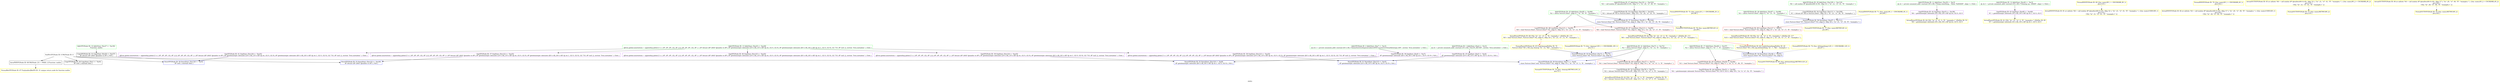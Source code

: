 digraph "SVFG" {
	label="SVFG";

	Node0x5555577d9160 [shape=record,color=grey,label="{NullPtrVFGNode ID: 0 PAGNode ID: 0\n}"];
	Node0x5555577d9160 -> Node0x555557803800[style=solid];
	Node0x5555577d9160 -> Node0x5555578056a0[style=solid];
	Node0x5555577d9160 -> Node0x555557805e20[style=solid];
	Node0x5555577d9160 -> Node0x5555578070c0[style=solid];
	Node0x555557800d90 [shape=record,color=green,label="{AddrVFGNode ID: 1 AddrStmt: [Var4 \<-- Var3]  \n @.str = private unnamed_addr constant [10 x i8] c\"ALLOC_RET\\00\", section \"llvm.metadata\" \{ Glob  \}}"];
	Node0x555557800d90 -> Node0x555557803f30[style=solid];
	Node0x555557800ec0 [shape=record,color=green,label="{AddrVFGNode ID: 2 AddrStmt: [Var7 \<-- Var3]  \n @.str.1 = private unnamed_addr constant [63 x i8] c\"/home/test/workspace/code/svf/SVF-master/svf-llvm/lib/extapi.c\\00\", section \"llvm.metadata\" \{ Glob  \}}"];
	Node0x555557800ec0 -> Node0x5555578040a0[style=solid];
	Node0x555557801a50 [shape=record,color=green,label="{AddrVFGNode ID: 11 AddrStmt: [Var38 \<-- Var3]  \n @.str = private unnamed_addr constant [30 x i8] c\"Doing something... Value: %d\\0A\\00\", align 1 \{ Glob  \}}"];
	Node0x555557801a50 -> Node0x555557804b20[style=solid];
	Node0x555557801bc0 [shape=record,color=green,label="{AddrVFGNode ID: 12 AddrStmt: [Var40 \<-- Var3]  \n @.str.1 = private unnamed_addr constant [16 x i8] c\"Cleaning up...\\0A\\00\", align 1 \{ Glob  \}}"];
	Node0x555557801bc0 -> Node0x555557804c90[style=solid];
	Node0x555557801d30 [shape=record,color=green,label="{AddrVFGNode ID: 13 AddrStmt: [Var25 \<-- Var29]  \n @llvm.global.annotations = appending global [1 x \{ i8*, i8*, i8*, i32, i8* \}] [\{ i8*, i8*, i8*, i32, i8* \} \{ i8* bitcast (i8* (i64)* @malloc to i8*), i8* getelementptr inbounds ([10 x i8], [10 x i8]* @.str, i32 0, i32 0), i8* getelementptr inbounds ([63 x i8], [63 x i8]* @.str.1, i32 0, i32 0), i32 710, i8* null \}], section \"llvm.metadata\" \{ Glob  \}}"];
	Node0x555557801d30 -> Node0x555557804210[style=solid];
	Node0x555557801d30 -> Node0x555557804380[style=solid];
	Node0x555557801d30 -> Node0x5555578044f0[style=solid];
	Node0x555557801d30 -> Node0x555557804660[style=solid];
	Node0x555557801d30 -> Node0x5555578049b0[style=solid];
	Node0x555557801ea0 [shape=record,color=green,label="{AddrVFGNode ID: 14 AddrStmt: [Var27 \<-- Var30]  \nFunction: malloc }"];
	Node0x555557801ea0 -> Node0x555557803970[style=solid];
	Node0x555557802350 [shape=record,color=green,label="{AddrVFGNode ID: 17 AddrStmt: [Var46 \<-- Var47]  \n   %2 = alloca %struct.Data*, align 8 \{ \"ln\": 7, \"fl\": \"example.c\" \}}"];
	Node0x555557802350 -> Node0x555557804f70[style=solid];
	Node0x555557802350 -> Node0x555557805ba0[style=solid];
	Node0x555557802970 [shape=record,color=green,label="{AddrVFGNode ID: 21 AddrStmt: [Var71 \<-- Var72]  \n   %2 = alloca %struct.Data*, align 8 \{ \"ln\": 12, \"fl\": \"example.c\" \}}"];
	Node0x555557802970 -> Node0x5555578050e0[style=solid];
	Node0x555557802970 -> Node0x555557805ce0[style=solid];
	Node0x555557802970 -> Node0x555557805e20[style=solid];
	Node0x5555578030d0 [shape=record,color=green,label="{AddrVFGNode ID: 25 AddrStmt: [Var95 \<-- Var96]  \n   %2 = alloca %struct.Data*, align 8 \{ \"ln\": 20, \"fl\": \"example.c\" \}}"];
	Node0x5555578030d0 -> Node0x555557805250[style=solid];
	Node0x5555578030d0 -> Node0x5555578053c0[style=solid];
	Node0x5555578030d0 -> Node0x555557805f60[style=solid];
	Node0x555557803240 [shape=record,color=green,label="{AddrVFGNode ID: 26 AddrStmt: [Var97 \<-- Var98]  \n   %3 = alloca %struct.Data*, align 8 \{ \"ln\": 21, \"fl\": \"example.c\" \}}"];
	Node0x555557803240 -> Node0x555557805530[style=solid];
	Node0x555557803240 -> Node0x5555578060a0[style=solid];
	Node0x5555578033b0 [shape=record,color=green,label="{AddrVFGNode ID: 27 AddrStmt: [Var101 \<-- Var102]  \n   %4 = call noalias i8* @malloc(i64 4) #4, !dbg !17 \{ \"ln\": 20, \"cl\": 40, \"fl\": \"example.c\" \}}"];
	Node0x5555578033b0 -> Node0x555557803c50[style=solid];
	Node0x555557803690 [shape=record,color=green,label="{AddrVFGNode ID: 29 AddrStmt: [Var109 \<-- Var110]  \n   %6 = call noalias i8* @malloc(i64 4) #4, !dbg !21 \{ \"ln\": 21, \"cl\": 41, \"fl\": \"example.c\" \}}"];
	Node0x555557803690 -> Node0x555557803dc0[style=solid];
	Node0x555557803800 [shape=record,color=black,label="{CopyVFGNode ID: 30 CopyStmt: [Var1 \<-- Var0]  \n i8* null \{ constant data \}}"];
	Node0x555557803970 [shape=record,color=black,label="{CopyVFGNode ID: 31 CopyStmt: [Var26 \<-- Var27]  \n i8* bitcast (i8* (i64)* @malloc to i8*) \{ N/A \}}"];
	Node0x555557803970 -> Node0x555557805a60[style=solid];
	Node0x555557803ae0 [shape=record,color=black,label="{CopyVFGNode ID: 32 CopyStmt: [Var78 \<-- Var77]  \n   %5 = bitcast %struct.Data* %4 to i8*, !dbg !19 \{ \"ln\": 14, \"cl\": 5, \"fl\": \"example.c\" \}}"];
	Node0x555557803ae0 -> Node0x555557806790[style=solid];
	Node0x555557803c50 [shape=record,color=black,label="{CopyVFGNode ID: 33 CopyStmt: [Var106 \<-- Var101]  \n   %5 = bitcast i8* %4 to %struct.Data*, !dbg !18 \{ \"ln\": 20, \"cl\": 25, \"fl\": \"example.c\" \}}"];
	Node0x555557803c50 -> Node0x555557805f60[style=solid];
	Node0x555557803dc0 [shape=record,color=black,label="{CopyVFGNode ID: 34 CopyStmt: [Var111 \<-- Var109]  \n   %7 = bitcast i8* %6 to %struct.Data*, !dbg !22 \{ \"ln\": 21, \"cl\": 26, \"fl\": \"example.c\" \}}"];
	Node0x555557803dc0 -> Node0x5555578060a0[style=solid];
	Node0x555557803f30 [shape=record,color=purple,label="{GepVFGNode ID: 35 GepStmt: [Var5 \<-- Var4]  \n i8* getelementptr inbounds ([10 x i8], [10 x i8]* @.str, i32 0, i32 0) \{ N/A \}}"];
	Node0x555557803f30 -> Node0x5555578057e0[style=solid];
	Node0x5555578040a0 [shape=record,color=purple,label="{GepVFGNode ID: 36 GepStmt: [Var8 \<-- Var7]  \n i8* getelementptr inbounds ([63 x i8], [63 x i8]* @.str.1, i32 0, i32 0) \{ N/A \}}"];
	Node0x5555578040a0 -> Node0x555557805920[style=solid];
	Node0x555557804210 [shape=record,color=purple,label="{GepVFGNode ID: 37 GepStmt: [Var122 \<-- Var25]  \n @llvm.global.annotations = appending global [1 x \{ i8*, i8*, i8*, i32, i8* \}] [\{ i8*, i8*, i8*, i32, i8* \} \{ i8* bitcast (i8* (i64)* @malloc to i8*), i8* getelementptr inbounds ([10 x i8], [10 x i8]* @.str, i32 0, i32 0), i8* getelementptr inbounds ([63 x i8], [63 x i8]* @.str.1, i32 0, i32 0), i32 710, i8* null \}], section \"llvm.metadata\" \{ Glob  \}}"];
	Node0x555557804210 -> Node0x555557805a60[style=solid];
	Node0x555557804380 [shape=record,color=purple,label="{GepVFGNode ID: 38 GepStmt: [Var123 \<-- Var25]  \n @llvm.global.annotations = appending global [1 x \{ i8*, i8*, i8*, i32, i8* \}] [\{ i8*, i8*, i8*, i32, i8* \} \{ i8* bitcast (i8* (i64)* @malloc to i8*), i8* getelementptr inbounds ([10 x i8], [10 x i8]* @.str, i32 0, i32 0), i8* getelementptr inbounds ([63 x i8], [63 x i8]* @.str.1, i32 0, i32 0), i32 710, i8* null \}], section \"llvm.metadata\" \{ Glob  \}}"];
	Node0x555557804380 -> Node0x5555578057e0[style=solid];
	Node0x5555578044f0 [shape=record,color=purple,label="{GepVFGNode ID: 39 GepStmt: [Var124 \<-- Var25]  \n @llvm.global.annotations = appending global [1 x \{ i8*, i8*, i8*, i32, i8* \}] [\{ i8*, i8*, i8*, i32, i8* \} \{ i8* bitcast (i8* (i64)* @malloc to i8*), i8* getelementptr inbounds ([10 x i8], [10 x i8]* @.str, i32 0, i32 0), i8* getelementptr inbounds ([63 x i8], [63 x i8]* @.str.1, i32 0, i32 0), i32 710, i8* null \}], section \"llvm.metadata\" \{ Glob  \}}"];
	Node0x5555578044f0 -> Node0x555557805920[style=solid];
	Node0x555557804660 [shape=record,color=purple,label="{GepVFGNode ID: 40 GepStmt: [Var125 \<-- Var25]  \n @llvm.global.annotations = appending global [1 x \{ i8*, i8*, i8*, i32, i8* \}] [\{ i8*, i8*, i8*, i32, i8* \} \{ i8* bitcast (i8* (i64)* @malloc to i8*), i8* getelementptr inbounds ([10 x i8], [10 x i8]* @.str, i32 0, i32 0), i8* getelementptr inbounds ([63 x i8], [63 x i8]* @.str.1, i32 0, i32 0), i32 710, i8* null \}], section \"llvm.metadata\" \{ Glob  \}}"];
	Node0x5555578049b0 [shape=record,color=purple,label="{GepVFGNode ID: 41 GepStmt: [Var126 \<-- Var25]  \n @llvm.global.annotations = appending global [1 x \{ i8*, i8*, i8*, i32, i8* \}] [\{ i8*, i8*, i8*, i32, i8* \} \{ i8* bitcast (i8* (i64)* @malloc to i8*), i8* getelementptr inbounds ([10 x i8], [10 x i8]* @.str, i32 0, i32 0), i8* getelementptr inbounds ([63 x i8], [63 x i8]* @.str.1, i32 0, i32 0), i32 710, i8* null \}], section \"llvm.metadata\" \{ Glob  \}}"];
	Node0x5555578049b0 -> Node0x5555578056a0[style=solid];
	Node0x555557804b20 [shape=record,color=purple,label="{GepVFGNode ID: 42 GepStmt: [Var53 \<-- Var38]  \n   %6 = getelementptr inbounds [30 x i8], [30 x i8]* @.str, i32 0, i32 0 }"];
	Node0x555557804b20 -> Node0x5555578068e0[style=solid];
	Node0x555557804c90 [shape=record,color=purple,label="{GepVFGNode ID: 43 GepStmt: [Var85 \<-- Var40]  \n   %7 = getelementptr inbounds [16 x i8], [16 x i8]* @.str.1, i32 0, i32 0 }"];
	Node0x555557804c90 -> Node0x5555578064f0[style=solid];
	Node0x555557804e00 [shape=record,color=purple,label="{GepVFGNode ID: 44 GepStmt: [Var51 \<-- Var50]  \n   %4 = getelementptr inbounds %struct.Data, %struct.Data* %3, i32 0, i32 0, !dbg !18 \{ \"ln\": 9, \"cl\": 52, \"fl\": \"example.c\" \}}"];
	Node0x555557804f70 [shape=record,color=red,label="{LoadVFGNode ID: 45 LoadStmt: [Var50 \<-- Var46]  \n   %3 = load %struct.Data*, %struct.Data** %2, align 8, !dbg !17 \{ \"ln\": 9, \"cl\": 46, \"fl\": \"example.c\" \}}"];
	Node0x555557804f70 -> Node0x555557804e00[style=solid];
	Node0x5555578050e0 [shape=record,color=red,label="{LoadVFGNode ID: 46 LoadStmt: [Var77 \<-- Var71]  \n   %4 = load %struct.Data*, %struct.Data** %2, align 8, !dbg !19 \{ \"ln\": 14, \"cl\": 5, \"fl\": \"example.c\" \}}"];
	Node0x5555578050e0 -> Node0x555557803ae0[style=solid];
	Node0x555557805250 [shape=record,color=red,label="{LoadVFGNode ID: 47 LoadStmt: [Var113 \<-- Var95]  \n   %8 = load %struct.Data*, %struct.Data** %2, align 8, !dbg !23 \{ \"ln\": 22, \"cl\": 17, \"fl\": \"example.c\" \}}"];
	Node0x555557805250 -> Node0x555557806640[style=solid];
	Node0x5555578053c0 [shape=record,color=red,label="{LoadVFGNode ID: 48 LoadStmt: [Var115 \<-- Var95]  \n   %9 = load %struct.Data*, %struct.Data** %2, align 8, !dbg !25 \{ \"ln\": 23, \"cl\": 13, \"fl\": \"example.c\" \}}"];
	Node0x5555578053c0 -> Node0x5555578063a0[style=solid];
	Node0x555557805530 [shape=record,color=red,label="{LoadVFGNode ID: 49 LoadStmt: [Var117 \<-- Var97]  \n   %10 = load %struct.Data*, %struct.Data** %3, align 8, !dbg !27 \{ \"ln\": 24, \"cl\": 17, \"fl\": \"example.c\" \}}"];
	Node0x555557805530 -> Node0x5555578061e0[style=solid];
	Node0x5555578056a0 [shape=record,color=blue,label="{StoreVFGNode ID: 50 StoreStmt: [Var126 \<-- Var0]  \n i8* null \{ constant data \}}"];
	Node0x5555578057e0 [shape=record,color=blue,label="{StoreVFGNode ID: 51 StoreStmt: [Var123 \<-- Var5]  \n i8* getelementptr inbounds ([10 x i8], [10 x i8]* @.str, i32 0, i32 0) \{ N/A \}}"];
	Node0x555557805920 [shape=record,color=blue,label="{StoreVFGNode ID: 52 StoreStmt: [Var124 \<-- Var8]  \n i8* getelementptr inbounds ([63 x i8], [63 x i8]* @.str.1, i32 0, i32 0) \{ N/A \}}"];
	Node0x555557805a60 [shape=record,color=blue,label="{StoreVFGNode ID: 53 StoreStmt: [Var122 \<-- Var26]  \n i8* bitcast (i8* (i64)* @malloc to i8*) \{ N/A \}}"];
	Node0x555557805ba0 [shape=record,color=blue,label="{StoreVFGNode ID: 54 StoreStmt: [Var46 \<-- Var45]  \n   store %struct.Data* %0, %struct.Data** %2, align 8 }"];
	Node0x555557805ba0 -> Node0x555557804f70[style=dashed];
	Node0x555557805ba0 -> Node0x55555780a940[style=dashed];
	Node0x555557805ce0 [shape=record,color=blue,label="{StoreVFGNode ID: 55 StoreStmt: [Var71 \<-- Var70]  \n   store %struct.Data* %0, %struct.Data** %2, align 8 }"];
	Node0x555557805ce0 -> Node0x5555578050e0[style=dashed];
	Node0x555557805ce0 -> Node0x555557805e20[style=dashed];
	Node0x555557805e20 [shape=record,color=blue,label="{StoreVFGNode ID: 56 StoreStmt: [Var71 \<-- Var0]  \n   store %struct.Data* null, %struct.Data** %2, align 8, !dbg !19 \{ \"ln\": 14, \"cl\": 5, \"fl\": \"example.c\" \}}"];
	Node0x555557805e20 -> Node0x55555780a760[style=dashed];
	Node0x555557805f60 [shape=record,color=blue,label="{StoreVFGNode ID: 57 StoreStmt: [Var95 \<-- Var106]  \n   store %struct.Data* %5, %struct.Data** %2, align 8, !dbg !16 \{ \"ln\": 20, \"cl\": 18, \"fl\": \"example.c\" \}}"];
	Node0x555557805f60 -> Node0x555557805250[style=dashed];
	Node0x555557805f60 -> Node0x5555578053c0[style=dashed];
	Node0x555557805f60 -> Node0x55555780a5f0[style=dashed];
	Node0x5555578060a0 [shape=record,color=blue,label="{StoreVFGNode ID: 58 StoreStmt: [Var97 \<-- Var111]  \n   store %struct.Data* %7, %struct.Data** %3, align 8, !dbg !20 \{ \"ln\": 21, \"cl\": 18, \"fl\": \"example.c\" \}}"];
	Node0x5555578060a0 -> Node0x555557805530[style=dashed];
	Node0x5555578060a0 -> Node0x55555780a480[style=dashed];
	Node0x5555578061e0 [shape=record,color=yellow,penwidth=2,label="{ActualParmVFGNode ID: 59 CS[\{ \"ln\": 24, \"cl\": 5, \"fl\": \"example.c\" \}]ValVar ID: 117\n   %10 = load %struct.Data*, %struct.Data** %3, align 8, !dbg !27 \{ \"ln\": 24, \"cl\": 17, \"fl\": \"example.c\" \}|{<s0>8}}"];
	Node0x5555578061e0:s0 -> Node0x555557806d20[style=solid,color=red];
	Node0x5555578063a0 [shape=record,color=yellow,penwidth=2,label="{ActualParmVFGNode ID: 60 CS[\{ \"ln\": 23, \"cl\": 5, \"fl\": \"example.c\" \}]ValVar ID: 115\n   %9 = load %struct.Data*, %struct.Data** %2, align 8, !dbg !25 \{ \"ln\": 23, \"cl\": 13, \"fl\": \"example.c\" \}|{<s0>7}}"];
	Node0x5555578063a0:s0 -> Node0x555557806a50[style=solid,color=red];
	Node0x5555578064f0 [shape=record,color=yellow,penwidth=2,label="{ActualParmVFGNode ID: 61 CS[\{ \"ln\": 15, \"cl\": 5, \"fl\": \"example.c\" \}]ValVar ID: 85\n   %7 = getelementptr inbounds [16 x i8], [16 x i8]* @.str.1, i32 0, i32 0 }"];
	Node0x555557806640 [shape=record,color=yellow,penwidth=2,label="{ActualParmVFGNode ID: 62 CS[\{ \"ln\": 22, \"cl\": 5, \"fl\": \"example.c\" \}]ValVar ID: 113\n   %8 = load %struct.Data*, %struct.Data** %2, align 8, !dbg !23 \{ \"ln\": 22, \"cl\": 17, \"fl\": \"example.c\" \}|{<s0>6}}"];
	Node0x555557806640:s0 -> Node0x555557806d20[style=solid,color=red];
	Node0x555557806790 [shape=record,color=yellow,penwidth=2,label="{ActualParmVFGNode ID: 63 CS[\{ \"ln\": 14, \"cl\": 5, \"fl\": \"example.c\" \}]ValVar ID: 78\n   %5 = bitcast %struct.Data* %4 to i8*, !dbg !19 \{ \"ln\": 14, \"cl\": 5, \"fl\": \"example.c\" \}}"];
	Node0x5555578068e0 [shape=record,color=yellow,penwidth=2,label="{ActualParmVFGNode ID: 64 CS[\{ \"ln\": 9, \"cl\": 5, \"fl\": \"example.c\" \}]ValVar ID: 53\n   %6 = getelementptr inbounds [30 x i8], [30 x i8]* @.str, i32 0, i32 0 }"];
	Node0x555557806a50 [shape=record,color=yellow,penwidth=2,label="{FormalParmVFGNode ID: 65 Fun[cleanup]ValVar ID: 70\n %struct.Data* %0 \{ 0th arg cleanup \"ln\": 12, \"file\": \"example.c\" \}}"];
	Node0x555557806a50 -> Node0x555557805ce0[style=solid];
	Node0x555557806d20 [shape=record,color=yellow,penwidth=2,label="{FormalParmVFGNode ID: 66 Fun[doSomething]ValVar ID: 45\n %struct.Data* %0 \{ 0th arg doSomething \"ln\": 7, \"file\": \"example.c\" \}}"];
	Node0x555557806d20 -> Node0x555557805ba0[style=solid];
	Node0x555557806f80 [shape=record,color=yellow,penwidth=2,label="{FormalRetVFGNode ID: 67 Fun[malloc]RetPN ID: 31 unique return node for function malloc}"];
	Node0x5555578070c0 [shape=record,color=black,label="{IntraPHIVFGNode ID: 68 PAGNode: [31 = PHI(0, )]   Function: malloc }"];
	Node0x5555578070c0 -> Node0x555557806f80[style=solid];
	Node0x5555577a4680 [shape=record,color=yellow,penwidth=2,label="{FormalINSVFGNode ID: 69 \{fun: main\}8V_1 = ENCHI(MR_8V_1)\npts\{110 \}\n}"];
	Node0x5555577a4680 -> Node0x55555780ab20[style=dashed];
	Node0x5555578097c0 [shape=record,color=yellow,penwidth=2,label="{FormalINSVFGNode ID: 70 \{fun: main\}6V_1 = ENCHI(MR_6V_1)\npts\{102 \}\n}"];
	Node0x5555578097c0 -> Node0x55555780ad70[style=dashed];
	Node0x555557809960 [shape=record,color=yellow,penwidth=2,label="{FormalINSVFGNode ID: 71 \{fun: main\}4V_1 = ENCHI(MR_4V_1)\npts\{98 \}\n}"];
	Node0x555557809960 -> Node0x5555578060a0[style=dashed];
	Node0x555557809b00 [shape=record,color=yellow,penwidth=2,label="{FormalINSVFGNode ID: 72 \{fun: main\}2V_1 = ENCHI(MR_2V_1)\npts\{96 \}\n}"];
	Node0x555557809b00 -> Node0x555557805f60[style=dashed];
	Node0x555557809ca0 [shape=record,color=yellow,penwidth=2,label="{FormalINSVFGNode ID: 73 \{fun: cleanup\}10V_1 = ENCHI(MR_10V_1)\npts\{72 \}\n}"];
	Node0x555557809ca0 -> Node0x555557805ce0[style=dashed];
	Node0x555557809eb0 [shape=record,color=yellow,penwidth=2,label="{FormalINSVFGNode ID: 74 \{fun: doSomething\}12V_1 = ENCHI(MR_12V_1)\npts\{47 \}\n}"];
	Node0x555557809eb0 -> Node0x555557805ba0[style=dashed];
	Node0x55555780a0c0 [shape=record,color=yellow,penwidth=2,label="{FormalOUTSVFGNode ID: 75 \{fun: main\}RETMU(8V_2)\npts\{110 \}\n}"];
	Node0x55555780a310 [shape=record,color=yellow,penwidth=2,label="{FormalOUTSVFGNode ID: 76 \{fun: main\}RETMU(6V_2)\npts\{102 \}\n}"];
	Node0x55555780a480 [shape=record,color=yellow,penwidth=2,label="{FormalOUTSVFGNode ID: 77 \{fun: main\}RETMU(4V_2)\npts\{98 \}\n}"];
	Node0x55555780a5f0 [shape=record,color=yellow,penwidth=2,label="{FormalOUTSVFGNode ID: 78 \{fun: main\}RETMU(2V_2)\npts\{96 \}\n}"];
	Node0x55555780a760 [shape=record,color=yellow,penwidth=2,label="{FormalOUTSVFGNode ID: 79 \{fun: cleanup\}RETMU(10V_3)\npts\{72 \}\n}"];
	Node0x55555780a940 [shape=record,color=yellow,penwidth=2,label="{FormalOUTSVFGNode ID: 80 \{fun: doSomething\}RETMU(12V_2)\npts\{47 \}\n}"];
	Node0x55555780ab20 [shape=record,color=yellow,penwidth=2,label="{ActualINSVFGNode ID: 81 at callsite:    %6 = call noalias i8* @malloc(i64 4) #4, !dbg !21 \{ \"ln\": 21, \"cl\": 41, \"fl\": \"example.c\" \} \{fun: main\}CSMU(8V_1)\npts\{110 \}\nCS[\{ \"ln\": 21, \"cl\": 41, \"fl\": \"example.c\" \}]}"];
	Node0x55555780ad70 [shape=record,color=yellow,penwidth=2,label="{ActualINSVFGNode ID: 82 at callsite:    %4 = call noalias i8* @malloc(i64 4) #4, !dbg !17 \{ \"ln\": 20, \"cl\": 40, \"fl\": \"example.c\" \} \{fun: main\}CSMU(6V_1)\npts\{102 \}\nCS[\{ \"ln\": 20, \"cl\": 40, \"fl\": \"example.c\" \}]}"];
	Node0x55555780af50 [shape=record,color=yellow,penwidth=2,label="{ActualOUTSVFGNode ID: 83 at callsite:    %6 = call noalias i8* @malloc(i64 4) #4, !dbg !21 \{ \"ln\": 21, \"cl\": 41, \"fl\": \"example.c\" \} \{fun: main\}8V_2 = CSCHI(MR_8V_2)\npts\{110 \}\nCS[\{ \"ln\": 21, \"cl\": 41, \"fl\": \"example.c\" \}]}"];
	Node0x55555780af50 -> Node0x55555780a0c0[style=dashed];
	Node0x55555780b1d0 [shape=record,color=yellow,penwidth=2,label="{ActualOUTSVFGNode ID: 84 at callsite:    %4 = call noalias i8* @malloc(i64 4) #4, !dbg !17 \{ \"ln\": 20, \"cl\": 40, \"fl\": \"example.c\" \} \{fun: main\}6V_2 = CSCHI(MR_6V_2)\npts\{102 \}\nCS[\{ \"ln\": 20, \"cl\": 40, \"fl\": \"example.c\" \}]}"];
	Node0x55555780b1d0 -> Node0x55555780a310[style=dashed];
}
